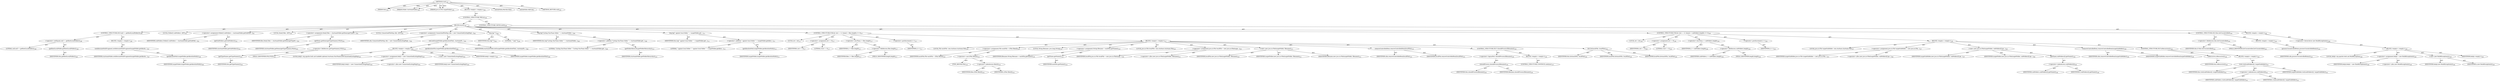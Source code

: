 digraph "visit" {  
"111669149702" [label = <(METHOD,visit)<SUB>193</SUB>> ]
"115964116998" [label = <(PARAM,this)<SUB>193</SUB>> ]
"115964117010" [label = <(PARAM,Folder starteamFolder)<SUB>193</SUB>> ]
"115964117011" [label = <(PARAM,java.io.File targetFolder)<SUB>193</SUB>> ]
"25769803789" [label = <(BLOCK,&lt;empty&gt;,&lt;empty&gt;)<SUB>194</SUB>> ]
"47244640260" [label = <(CONTROL_STRUCTURE,TRY,try)<SUB>195</SUB>> ]
"25769803790" [label = <(BLOCK,try,try)<SUB>195</SUB>> ]
"47244640261" [label = <(CONTROL_STRUCTURE,IF,if (null != getRootLocalFolder()))<SUB>196</SUB>> ]
"30064771117" [label = <(&lt;operator&gt;.notEquals,null != getRootLocalFolder())<SUB>196</SUB>> ]
"90194313229" [label = <(LITERAL,null,null != getRootLocalFolder())<SUB>196</SUB>> ]
"30064771118" [label = <(getRootLocalFolder,getRootLocalFolder())<SUB>196</SUB>> ]
"68719476751" [label = <(IDENTIFIER,this,getRootLocalFolder())<SUB>196</SUB>> ]
"25769803791" [label = <(BLOCK,&lt;empty&gt;,&lt;empty&gt;)<SUB>196</SUB>> ]
"30064771119" [label = <(setAlternatePathFragment,setAlternatePathFragment(targetFolder.getAbsolu...)<SUB>197</SUB>> ]
"68719476804" [label = <(IDENTIFIER,starteamFolder,setAlternatePathFragment(targetFolder.getAbsolu...)<SUB>197</SUB>> ]
"30064771120" [label = <(getAbsolutePath,targetFolder.getAbsolutePath())<SUB>198</SUB>> ]
"68719476805" [label = <(IDENTIFIER,targetFolder,targetFolder.getAbsolutePath())<SUB>198</SUB>> ]
"94489280517" [label = <(LOCAL,Folder[] subFolders: ANY)<SUB>201</SUB>> ]
"30064771121" [label = <(&lt;operator&gt;.assignment,Folder[] subFolders = starteamFolder.getSubFold...)<SUB>201</SUB>> ]
"68719476806" [label = <(IDENTIFIER,subFolders,Folder[] subFolders = starteamFolder.getSubFold...)<SUB>201</SUB>> ]
"30064771122" [label = <(getSubFolders,getSubFolders())<SUB>201</SUB>> ]
"68719476807" [label = <(IDENTIFIER,starteamFolder,getSubFolders())<SUB>201</SUB>> ]
"94489280518" [label = <(LOCAL,Item[] files: ANY)<SUB>202</SUB>> ]
"30064771123" [label = <(&lt;operator&gt;.assignment,Item[] files = starteamFolder.getItems(getTypeN...)<SUB>202</SUB>> ]
"68719476808" [label = <(IDENTIFIER,files,Item[] files = starteamFolder.getItems(getTypeN...)<SUB>202</SUB>> ]
"30064771124" [label = <(getItems,getItems(getTypeNames().FILE))<SUB>202</SUB>> ]
"68719476809" [label = <(IDENTIFIER,starteamFolder,getItems(getTypeNames().FILE))<SUB>202</SUB>> ]
"30064771125" [label = <(&lt;operator&gt;.fieldAccess,getTypeNames().FILE)<SUB>202</SUB>> ]
"30064771126" [label = <(getTypeNames,getTypeNames())<SUB>202</SUB>> ]
"68719476752" [label = <(IDENTIFIER,this,getTypeNames())<SUB>202</SUB>> ]
"55834574849" [label = <(FIELD_IDENTIFIER,FILE,FILE)<SUB>202</SUB>> ]
"94489280519" [label = <(LOCAL,UnmatchedFileMap ufm: ANY)<SUB>204</SUB>> ]
"30064771127" [label = <(&lt;operator&gt;.assignment,UnmatchedFileMap ufm = new UnmatchedListingMap(...)<SUB>204</SUB>> ]
"68719476810" [label = <(IDENTIFIER,ufm,UnmatchedFileMap ufm = new UnmatchedListingMap(...)<SUB>204</SUB>> ]
"30064771128" [label = <(init,init(targetFolder.getAbsoluteFile(), starteamFo...)<SUB>205</SUB>> ]
"25769803792" [label = <(BLOCK,&lt;empty&gt;,&lt;empty&gt;)<SUB>205</SUB>> ]
"94489280520" [label = <(LOCAL,$obj3: org.apache.tools.ant.taskdefs.optional.starteam.StarTeamList$UnmatchedListingMap)<SUB>205</SUB>> ]
"30064771129" [label = <(&lt;operator&gt;.assignment,$obj3 = new UnmatchedListingMap())<SUB>205</SUB>> ]
"68719476811" [label = <(IDENTIFIER,$obj3,$obj3 = new UnmatchedListingMap())<SUB>205</SUB>> ]
"30064771130" [label = <(&lt;operator&gt;.alloc,new UnmatchedListingMap())<SUB>205</SUB>> ]
"30064771131" [label = <(&lt;init&gt;,new UnmatchedListingMap())<SUB>205</SUB>> ]
"68719476812" [label = <(IDENTIFIER,$obj3,new UnmatchedListingMap())<SUB>205</SUB>> ]
"68719476813" [label = <(IDENTIFIER,$obj3,&lt;empty&gt;)<SUB>205</SUB>> ]
"30064771132" [label = <(getAbsoluteFile,targetFolder.getAbsoluteFile())<SUB>206</SUB>> ]
"68719476814" [label = <(IDENTIFIER,targetFolder,targetFolder.getAbsoluteFile())<SUB>206</SUB>> ]
"68719476815" [label = <(IDENTIFIER,starteamFolder,init(targetFolder.getAbsoluteFile(), starteamFo...)<SUB>206</SUB>> ]
"30064771133" [label = <(log,log(&quot;&quot;))<SUB>208</SUB>> ]
"68719476753" [label = <(IDENTIFIER,this,log(&quot;&quot;))<SUB>208</SUB>> ]
"90194313230" [label = <(LITERAL,&quot;&quot;,log(&quot;&quot;))<SUB>208</SUB>> ]
"30064771134" [label = <(log,log(&quot;Listing StarTeam folder &quot; + starteamFolder...)<SUB>209</SUB>> ]
"68719476754" [label = <(IDENTIFIER,this,log(&quot;Listing StarTeam folder &quot; + starteamFolder...)<SUB>209</SUB>> ]
"30064771135" [label = <(&lt;operator&gt;.addition,&quot;Listing StarTeam folder &quot; + starteamFolder.get...)<SUB>209</SUB>> ]
"90194313231" [label = <(LITERAL,&quot;Listing StarTeam folder &quot;,&quot;Listing StarTeam folder &quot; + starteamFolder.get...)<SUB>209</SUB>> ]
"30064771136" [label = <(getFolderHierarchy,getFolderHierarchy())<SUB>210</SUB>> ]
"68719476816" [label = <(IDENTIFIER,starteamFolder,getFolderHierarchy())<SUB>210</SUB>> ]
"30064771137" [label = <(log,log(&quot; against local folder &quot; + targetFolder.get...)<SUB>211</SUB>> ]
"68719476755" [label = <(IDENTIFIER,this,log(&quot; against local folder &quot; + targetFolder.get...)<SUB>211</SUB>> ]
"30064771138" [label = <(&lt;operator&gt;.addition,&quot; against local folder &quot; + targetFolder.getAbso...)<SUB>211</SUB>> ]
"90194313232" [label = <(LITERAL,&quot; against local folder &quot;,&quot; against local folder &quot; + targetFolder.getAbso...)<SUB>211</SUB>> ]
"30064771139" [label = <(getAbsolutePath,targetFolder.getAbsolutePath())<SUB>211</SUB>> ]
"68719476817" [label = <(IDENTIFIER,targetFolder,targetFolder.getAbsolutePath())<SUB>211</SUB>> ]
"47244640262" [label = <(CONTROL_STRUCTURE,FOR,for (int i = 0; Some(i &lt; files.length); i++))<SUB>217</SUB>> ]
"94489280521" [label = <(LOCAL,int i: int)<SUB>217</SUB>> ]
"30064771140" [label = <(&lt;operator&gt;.assignment,int i = 0)<SUB>217</SUB>> ]
"68719476818" [label = <(IDENTIFIER,i,int i = 0)<SUB>217</SUB>> ]
"90194313233" [label = <(LITERAL,0,int i = 0)<SUB>217</SUB>> ]
"30064771141" [label = <(&lt;operator&gt;.lessThan,i &lt; files.length)<SUB>217</SUB>> ]
"68719476819" [label = <(IDENTIFIER,i,i &lt; files.length)<SUB>217</SUB>> ]
"30064771142" [label = <(&lt;operator&gt;.fieldAccess,files.length)<SUB>217</SUB>> ]
"68719476820" [label = <(IDENTIFIER,files,i &lt; files.length)<SUB>217</SUB>> ]
"55834574850" [label = <(FIELD_IDENTIFIER,length,length)<SUB>217</SUB>> ]
"30064771143" [label = <(&lt;operator&gt;.postIncrement,i++)<SUB>217</SUB>> ]
"68719476821" [label = <(IDENTIFIER,i,i++)<SUB>217</SUB>> ]
"25769803793" [label = <(BLOCK,&lt;empty&gt;,&lt;empty&gt;)<SUB>217</SUB>> ]
"94489280522" [label = <(LOCAL,File eachFile: com.starbase.starteam.File)<SUB>218</SUB>> ]
"30064771144" [label = <(&lt;operator&gt;.assignment,File eachFile = (File) files[i])<SUB>218</SUB>> ]
"68719476822" [label = <(IDENTIFIER,eachFile,File eachFile = (File) files[i])<SUB>218</SUB>> ]
"30064771145" [label = <(&lt;operator&gt;.cast,(File) files[i])<SUB>218</SUB>> ]
"180388626432" [label = <(TYPE_REF,File,File)<SUB>218</SUB>> ]
"30064771146" [label = <(&lt;operator&gt;.indexAccess,files[i])<SUB>218</SUB>> ]
"68719476823" [label = <(IDENTIFIER,files,(File) files[i])<SUB>218</SUB>> ]
"68719476824" [label = <(IDENTIFIER,i,(File) files[i])<SUB>218</SUB>> ]
"94489280523" [label = <(LOCAL,String filename: java.lang.String)<SUB>219</SUB>> ]
"30064771147" [label = <(&lt;operator&gt;.assignment,String filename = eachFile.getName())<SUB>219</SUB>> ]
"68719476825" [label = <(IDENTIFIER,filename,String filename = eachFile.getName())<SUB>219</SUB>> ]
"30064771148" [label = <(getName,getName())<SUB>219</SUB>> ]
"68719476826" [label = <(IDENTIFIER,eachFile,getName())<SUB>219</SUB>> ]
"94489280524" [label = <(LOCAL,java.io.File localFile: com.starbase.starteam.File)<SUB>220</SUB>> ]
"30064771149" [label = <(&lt;operator&gt;.assignment,java.io.File localFile = new java.io.File(targe...)<SUB>220</SUB>> ]
"68719476827" [label = <(IDENTIFIER,localFile,java.io.File localFile = new java.io.File(targe...)<SUB>220</SUB>> ]
"30064771150" [label = <(&lt;operator&gt;.alloc,new java.io.File(targetFolder, filename))<SUB>221</SUB>> ]
"30064771151" [label = <(&lt;init&gt;,new java.io.File(targetFolder, filename))<SUB>221</SUB>> ]
"68719476828" [label = <(IDENTIFIER,localFile,new java.io.File(targetFolder, filename))<SUB>220</SUB>> ]
"68719476829" [label = <(IDENTIFIER,targetFolder,new java.io.File(targetFolder, filename))<SUB>221</SUB>> ]
"68719476830" [label = <(IDENTIFIER,filename,new java.io.File(targetFolder, filename))<SUB>221</SUB>> ]
"30064771152" [label = <(removeControlledItem,removeControlledItem(localFile))<SUB>223</SUB>> ]
"68719476831" [label = <(IDENTIFIER,ufm,removeControlledItem(localFile))<SUB>223</SUB>> ]
"68719476832" [label = <(IDENTIFIER,localFile,removeControlledItem(localFile))<SUB>223</SUB>> ]
"47244640263" [label = <(CONTROL_STRUCTURE,IF,if (!shouldProcess(filename)))<SUB>226</SUB>> ]
"30064771153" [label = <(&lt;operator&gt;.logicalNot,!shouldProcess(filename))<SUB>226</SUB>> ]
"30064771154" [label = <(shouldProcess,shouldProcess(filename))<SUB>226</SUB>> ]
"68719476756" [label = <(IDENTIFIER,this,shouldProcess(filename))<SUB>226</SUB>> ]
"68719476833" [label = <(IDENTIFIER,filename,shouldProcess(filename))<SUB>226</SUB>> ]
"25769803794" [label = <(BLOCK,&lt;empty&gt;,&lt;empty&gt;)<SUB>226</SUB>> ]
"47244640264" [label = <(CONTROL_STRUCTURE,CONTINUE,continue;)<SUB>227</SUB>> ]
"30064771155" [label = <(list,list(eachFile, localFile))<SUB>230</SUB>> ]
"68719476757" [label = <(IDENTIFIER,this,list(eachFile, localFile))<SUB>230</SUB>> ]
"68719476834" [label = <(IDENTIFIER,eachFile,list(eachFile, localFile))<SUB>230</SUB>> ]
"68719476835" [label = <(IDENTIFIER,localFile,list(eachFile, localFile))<SUB>230</SUB>> ]
"47244640265" [label = <(CONTROL_STRUCTURE,FOR,for (int i = 0; Some(i &lt; subFolders.length); i++))<SUB>236</SUB>> ]
"94489280525" [label = <(LOCAL,int i: int)<SUB>236</SUB>> ]
"30064771156" [label = <(&lt;operator&gt;.assignment,int i = 0)<SUB>236</SUB>> ]
"68719476836" [label = <(IDENTIFIER,i,int i = 0)<SUB>236</SUB>> ]
"90194313234" [label = <(LITERAL,0,int i = 0)<SUB>236</SUB>> ]
"30064771157" [label = <(&lt;operator&gt;.lessThan,i &lt; subFolders.length)<SUB>236</SUB>> ]
"68719476837" [label = <(IDENTIFIER,i,i &lt; subFolders.length)<SUB>236</SUB>> ]
"30064771158" [label = <(&lt;operator&gt;.fieldAccess,subFolders.length)<SUB>236</SUB>> ]
"68719476838" [label = <(IDENTIFIER,subFolders,i &lt; subFolders.length)<SUB>236</SUB>> ]
"55834574851" [label = <(FIELD_IDENTIFIER,length,length)<SUB>236</SUB>> ]
"30064771159" [label = <(&lt;operator&gt;.postIncrement,i++)<SUB>236</SUB>> ]
"68719476839" [label = <(IDENTIFIER,i,i++)<SUB>236</SUB>> ]
"25769803795" [label = <(BLOCK,&lt;empty&gt;,&lt;empty&gt;)<SUB>236</SUB>> ]
"94489280526" [label = <(LOCAL,java.io.File targetSubfolder: com.starbase.starteam.File)<SUB>237</SUB>> ]
"30064771160" [label = <(&lt;operator&gt;.assignment,java.io.File targetSubfolder = new java.io.File...)<SUB>237</SUB>> ]
"68719476840" [label = <(IDENTIFIER,targetSubfolder,java.io.File targetSubfolder = new java.io.File...)<SUB>237</SUB>> ]
"30064771161" [label = <(&lt;operator&gt;.alloc,new java.io.File(targetFolder, subFolders[i].ge...)<SUB>238</SUB>> ]
"30064771162" [label = <(&lt;init&gt;,new java.io.File(targetFolder, subFolders[i].ge...)<SUB>238</SUB>> ]
"68719476841" [label = <(IDENTIFIER,targetSubfolder,new java.io.File(targetFolder, subFolders[i].ge...)<SUB>237</SUB>> ]
"68719476842" [label = <(IDENTIFIER,targetFolder,new java.io.File(targetFolder, subFolders[i].ge...)<SUB>238</SUB>> ]
"30064771163" [label = <(getName,subFolders[i].getName())<SUB>238</SUB>> ]
"30064771164" [label = <(&lt;operator&gt;.indexAccess,subFolders[i])<SUB>238</SUB>> ]
"68719476843" [label = <(IDENTIFIER,subFolders,subFolders[i].getName())<SUB>238</SUB>> ]
"68719476844" [label = <(IDENTIFIER,i,subFolders[i].getName())<SUB>238</SUB>> ]
"30064771165" [label = <(removeControlledItem,removeControlledItem(targetSubfolder))<SUB>239</SUB>> ]
"68719476845" [label = <(IDENTIFIER,ufm,removeControlledItem(targetSubfolder))<SUB>239</SUB>> ]
"68719476846" [label = <(IDENTIFIER,targetSubfolder,removeControlledItem(targetSubfolder))<SUB>239</SUB>> ]
"47244640266" [label = <(CONTROL_STRUCTURE,IF,if (isRecursive()))<SUB>240</SUB>> ]
"30064771166" [label = <(isRecursive,isRecursive())<SUB>240</SUB>> ]
"68719476758" [label = <(IDENTIFIER,this,isRecursive())<SUB>240</SUB>> ]
"25769803796" [label = <(BLOCK,&lt;empty&gt;,&lt;empty&gt;)<SUB>240</SUB>> ]
"30064771167" [label = <(visit,visit(subFolders[i], targetSubfolder))<SUB>241</SUB>> ]
"68719476759" [label = <(IDENTIFIER,this,visit(subFolders[i], targetSubfolder))<SUB>241</SUB>> ]
"30064771168" [label = <(&lt;operator&gt;.indexAccess,subFolders[i])<SUB>241</SUB>> ]
"68719476847" [label = <(IDENTIFIER,subFolders,visit(subFolders[i], targetSubfolder))<SUB>241</SUB>> ]
"68719476848" [label = <(IDENTIFIER,i,visit(subFolders[i], targetSubfolder))<SUB>241</SUB>> ]
"68719476849" [label = <(IDENTIFIER,targetSubfolder,visit(subFolders[i], targetSubfolder))<SUB>241</SUB>> ]
"47244640267" [label = <(CONTROL_STRUCTURE,IF,if (this.listUncontrolled))<SUB>244</SUB>> ]
"30064771169" [label = <(&lt;operator&gt;.fieldAccess,this.listUncontrolled)<SUB>244</SUB>> ]
"68719476760" [label = <(IDENTIFIER,this,if (this.listUncontrolled))<SUB>244</SUB>> ]
"55834574852" [label = <(FIELD_IDENTIFIER,listUncontrolled,listUncontrolled)<SUB>244</SUB>> ]
"25769803797" [label = <(BLOCK,&lt;empty&gt;,&lt;empty&gt;)<SUB>244</SUB>> ]
"30064771170" [label = <(processUncontrolledItems,processUncontrolledItems())<SUB>245</SUB>> ]
"68719476850" [label = <(IDENTIFIER,ufm,processUncontrolledItems())<SUB>245</SUB>> ]
"47244640268" [label = <(CONTROL_STRUCTURE,CATCH,catch)<SUB>248</SUB>> ]
"25769803798" [label = <(BLOCK,&lt;empty&gt;,&lt;empty&gt;)<SUB>248</SUB>> ]
"30064771171" [label = <(&lt;operator&gt;.throw,throw new BuildException(e);)<SUB>249</SUB>> ]
"25769803799" [label = <(BLOCK,&lt;empty&gt;,&lt;empty&gt;)<SUB>249</SUB>> ]
"94489280527" [label = <(LOCAL,$obj4: org.apache.tools.ant.BuildException)<SUB>249</SUB>> ]
"30064771172" [label = <(&lt;operator&gt;.assignment,$obj4 = new BuildException(e))<SUB>249</SUB>> ]
"68719476851" [label = <(IDENTIFIER,$obj4,$obj4 = new BuildException(e))<SUB>249</SUB>> ]
"30064771173" [label = <(&lt;operator&gt;.alloc,new BuildException(e))<SUB>249</SUB>> ]
"30064771174" [label = <(&lt;init&gt;,new BuildException(e))<SUB>249</SUB>> ]
"68719476852" [label = <(IDENTIFIER,$obj4,new BuildException(e))<SUB>249</SUB>> ]
"68719476853" [label = <(IDENTIFIER,e,new BuildException(e))<SUB>249</SUB>> ]
"68719476854" [label = <(IDENTIFIER,$obj4,&lt;empty&gt;)<SUB>249</SUB>> ]
"133143986189" [label = <(MODIFIER,PROTECTED)> ]
"133143986190" [label = <(MODIFIER,VIRTUAL)> ]
"128849018886" [label = <(METHOD_RETURN,void)<SUB>193</SUB>> ]
  "111669149702" -> "115964116998"  [ label = "AST: "] 
  "111669149702" -> "115964117010"  [ label = "AST: "] 
  "111669149702" -> "115964117011"  [ label = "AST: "] 
  "111669149702" -> "25769803789"  [ label = "AST: "] 
  "111669149702" -> "133143986189"  [ label = "AST: "] 
  "111669149702" -> "133143986190"  [ label = "AST: "] 
  "111669149702" -> "128849018886"  [ label = "AST: "] 
  "25769803789" -> "47244640260"  [ label = "AST: "] 
  "47244640260" -> "25769803790"  [ label = "AST: "] 
  "47244640260" -> "47244640268"  [ label = "AST: "] 
  "25769803790" -> "47244640261"  [ label = "AST: "] 
  "25769803790" -> "94489280517"  [ label = "AST: "] 
  "25769803790" -> "30064771121"  [ label = "AST: "] 
  "25769803790" -> "94489280518"  [ label = "AST: "] 
  "25769803790" -> "30064771123"  [ label = "AST: "] 
  "25769803790" -> "94489280519"  [ label = "AST: "] 
  "25769803790" -> "30064771127"  [ label = "AST: "] 
  "25769803790" -> "30064771133"  [ label = "AST: "] 
  "25769803790" -> "30064771134"  [ label = "AST: "] 
  "25769803790" -> "30064771137"  [ label = "AST: "] 
  "25769803790" -> "47244640262"  [ label = "AST: "] 
  "25769803790" -> "47244640265"  [ label = "AST: "] 
  "25769803790" -> "47244640267"  [ label = "AST: "] 
  "47244640261" -> "30064771117"  [ label = "AST: "] 
  "47244640261" -> "25769803791"  [ label = "AST: "] 
  "30064771117" -> "90194313229"  [ label = "AST: "] 
  "30064771117" -> "30064771118"  [ label = "AST: "] 
  "30064771118" -> "68719476751"  [ label = "AST: "] 
  "25769803791" -> "30064771119"  [ label = "AST: "] 
  "30064771119" -> "68719476804"  [ label = "AST: "] 
  "30064771119" -> "30064771120"  [ label = "AST: "] 
  "30064771120" -> "68719476805"  [ label = "AST: "] 
  "30064771121" -> "68719476806"  [ label = "AST: "] 
  "30064771121" -> "30064771122"  [ label = "AST: "] 
  "30064771122" -> "68719476807"  [ label = "AST: "] 
  "30064771123" -> "68719476808"  [ label = "AST: "] 
  "30064771123" -> "30064771124"  [ label = "AST: "] 
  "30064771124" -> "68719476809"  [ label = "AST: "] 
  "30064771124" -> "30064771125"  [ label = "AST: "] 
  "30064771125" -> "30064771126"  [ label = "AST: "] 
  "30064771125" -> "55834574849"  [ label = "AST: "] 
  "30064771126" -> "68719476752"  [ label = "AST: "] 
  "30064771127" -> "68719476810"  [ label = "AST: "] 
  "30064771127" -> "30064771128"  [ label = "AST: "] 
  "30064771128" -> "25769803792"  [ label = "AST: "] 
  "30064771128" -> "30064771132"  [ label = "AST: "] 
  "30064771128" -> "68719476815"  [ label = "AST: "] 
  "25769803792" -> "94489280520"  [ label = "AST: "] 
  "25769803792" -> "30064771129"  [ label = "AST: "] 
  "25769803792" -> "30064771131"  [ label = "AST: "] 
  "25769803792" -> "68719476813"  [ label = "AST: "] 
  "30064771129" -> "68719476811"  [ label = "AST: "] 
  "30064771129" -> "30064771130"  [ label = "AST: "] 
  "30064771131" -> "68719476812"  [ label = "AST: "] 
  "30064771132" -> "68719476814"  [ label = "AST: "] 
  "30064771133" -> "68719476753"  [ label = "AST: "] 
  "30064771133" -> "90194313230"  [ label = "AST: "] 
  "30064771134" -> "68719476754"  [ label = "AST: "] 
  "30064771134" -> "30064771135"  [ label = "AST: "] 
  "30064771135" -> "90194313231"  [ label = "AST: "] 
  "30064771135" -> "30064771136"  [ label = "AST: "] 
  "30064771136" -> "68719476816"  [ label = "AST: "] 
  "30064771137" -> "68719476755"  [ label = "AST: "] 
  "30064771137" -> "30064771138"  [ label = "AST: "] 
  "30064771138" -> "90194313232"  [ label = "AST: "] 
  "30064771138" -> "30064771139"  [ label = "AST: "] 
  "30064771139" -> "68719476817"  [ label = "AST: "] 
  "47244640262" -> "94489280521"  [ label = "AST: "] 
  "47244640262" -> "30064771140"  [ label = "AST: "] 
  "47244640262" -> "30064771141"  [ label = "AST: "] 
  "47244640262" -> "30064771143"  [ label = "AST: "] 
  "47244640262" -> "25769803793"  [ label = "AST: "] 
  "30064771140" -> "68719476818"  [ label = "AST: "] 
  "30064771140" -> "90194313233"  [ label = "AST: "] 
  "30064771141" -> "68719476819"  [ label = "AST: "] 
  "30064771141" -> "30064771142"  [ label = "AST: "] 
  "30064771142" -> "68719476820"  [ label = "AST: "] 
  "30064771142" -> "55834574850"  [ label = "AST: "] 
  "30064771143" -> "68719476821"  [ label = "AST: "] 
  "25769803793" -> "94489280522"  [ label = "AST: "] 
  "25769803793" -> "30064771144"  [ label = "AST: "] 
  "25769803793" -> "94489280523"  [ label = "AST: "] 
  "25769803793" -> "30064771147"  [ label = "AST: "] 
  "25769803793" -> "94489280524"  [ label = "AST: "] 
  "25769803793" -> "30064771149"  [ label = "AST: "] 
  "25769803793" -> "30064771151"  [ label = "AST: "] 
  "25769803793" -> "30064771152"  [ label = "AST: "] 
  "25769803793" -> "47244640263"  [ label = "AST: "] 
  "25769803793" -> "30064771155"  [ label = "AST: "] 
  "30064771144" -> "68719476822"  [ label = "AST: "] 
  "30064771144" -> "30064771145"  [ label = "AST: "] 
  "30064771145" -> "180388626432"  [ label = "AST: "] 
  "30064771145" -> "30064771146"  [ label = "AST: "] 
  "30064771146" -> "68719476823"  [ label = "AST: "] 
  "30064771146" -> "68719476824"  [ label = "AST: "] 
  "30064771147" -> "68719476825"  [ label = "AST: "] 
  "30064771147" -> "30064771148"  [ label = "AST: "] 
  "30064771148" -> "68719476826"  [ label = "AST: "] 
  "30064771149" -> "68719476827"  [ label = "AST: "] 
  "30064771149" -> "30064771150"  [ label = "AST: "] 
  "30064771151" -> "68719476828"  [ label = "AST: "] 
  "30064771151" -> "68719476829"  [ label = "AST: "] 
  "30064771151" -> "68719476830"  [ label = "AST: "] 
  "30064771152" -> "68719476831"  [ label = "AST: "] 
  "30064771152" -> "68719476832"  [ label = "AST: "] 
  "47244640263" -> "30064771153"  [ label = "AST: "] 
  "47244640263" -> "25769803794"  [ label = "AST: "] 
  "30064771153" -> "30064771154"  [ label = "AST: "] 
  "30064771154" -> "68719476756"  [ label = "AST: "] 
  "30064771154" -> "68719476833"  [ label = "AST: "] 
  "25769803794" -> "47244640264"  [ label = "AST: "] 
  "30064771155" -> "68719476757"  [ label = "AST: "] 
  "30064771155" -> "68719476834"  [ label = "AST: "] 
  "30064771155" -> "68719476835"  [ label = "AST: "] 
  "47244640265" -> "94489280525"  [ label = "AST: "] 
  "47244640265" -> "30064771156"  [ label = "AST: "] 
  "47244640265" -> "30064771157"  [ label = "AST: "] 
  "47244640265" -> "30064771159"  [ label = "AST: "] 
  "47244640265" -> "25769803795"  [ label = "AST: "] 
  "30064771156" -> "68719476836"  [ label = "AST: "] 
  "30064771156" -> "90194313234"  [ label = "AST: "] 
  "30064771157" -> "68719476837"  [ label = "AST: "] 
  "30064771157" -> "30064771158"  [ label = "AST: "] 
  "30064771158" -> "68719476838"  [ label = "AST: "] 
  "30064771158" -> "55834574851"  [ label = "AST: "] 
  "30064771159" -> "68719476839"  [ label = "AST: "] 
  "25769803795" -> "94489280526"  [ label = "AST: "] 
  "25769803795" -> "30064771160"  [ label = "AST: "] 
  "25769803795" -> "30064771162"  [ label = "AST: "] 
  "25769803795" -> "30064771165"  [ label = "AST: "] 
  "25769803795" -> "47244640266"  [ label = "AST: "] 
  "30064771160" -> "68719476840"  [ label = "AST: "] 
  "30064771160" -> "30064771161"  [ label = "AST: "] 
  "30064771162" -> "68719476841"  [ label = "AST: "] 
  "30064771162" -> "68719476842"  [ label = "AST: "] 
  "30064771162" -> "30064771163"  [ label = "AST: "] 
  "30064771163" -> "30064771164"  [ label = "AST: "] 
  "30064771164" -> "68719476843"  [ label = "AST: "] 
  "30064771164" -> "68719476844"  [ label = "AST: "] 
  "30064771165" -> "68719476845"  [ label = "AST: "] 
  "30064771165" -> "68719476846"  [ label = "AST: "] 
  "47244640266" -> "30064771166"  [ label = "AST: "] 
  "47244640266" -> "25769803796"  [ label = "AST: "] 
  "30064771166" -> "68719476758"  [ label = "AST: "] 
  "25769803796" -> "30064771167"  [ label = "AST: "] 
  "30064771167" -> "68719476759"  [ label = "AST: "] 
  "30064771167" -> "30064771168"  [ label = "AST: "] 
  "30064771167" -> "68719476849"  [ label = "AST: "] 
  "30064771168" -> "68719476847"  [ label = "AST: "] 
  "30064771168" -> "68719476848"  [ label = "AST: "] 
  "47244640267" -> "30064771169"  [ label = "AST: "] 
  "47244640267" -> "25769803797"  [ label = "AST: "] 
  "30064771169" -> "68719476760"  [ label = "AST: "] 
  "30064771169" -> "55834574852"  [ label = "AST: "] 
  "25769803797" -> "30064771170"  [ label = "AST: "] 
  "30064771170" -> "68719476850"  [ label = "AST: "] 
  "47244640268" -> "25769803798"  [ label = "AST: "] 
  "25769803798" -> "30064771171"  [ label = "AST: "] 
  "30064771171" -> "25769803799"  [ label = "AST: "] 
  "25769803799" -> "94489280527"  [ label = "AST: "] 
  "25769803799" -> "30064771172"  [ label = "AST: "] 
  "25769803799" -> "30064771174"  [ label = "AST: "] 
  "25769803799" -> "68719476854"  [ label = "AST: "] 
  "30064771172" -> "68719476851"  [ label = "AST: "] 
  "30064771172" -> "30064771173"  [ label = "AST: "] 
  "30064771174" -> "68719476852"  [ label = "AST: "] 
  "30064771174" -> "68719476853"  [ label = "AST: "] 
  "111669149702" -> "115964116998"  [ label = "DDG: "] 
  "111669149702" -> "115964117010"  [ label = "DDG: "] 
  "111669149702" -> "115964117011"  [ label = "DDG: "] 
}
